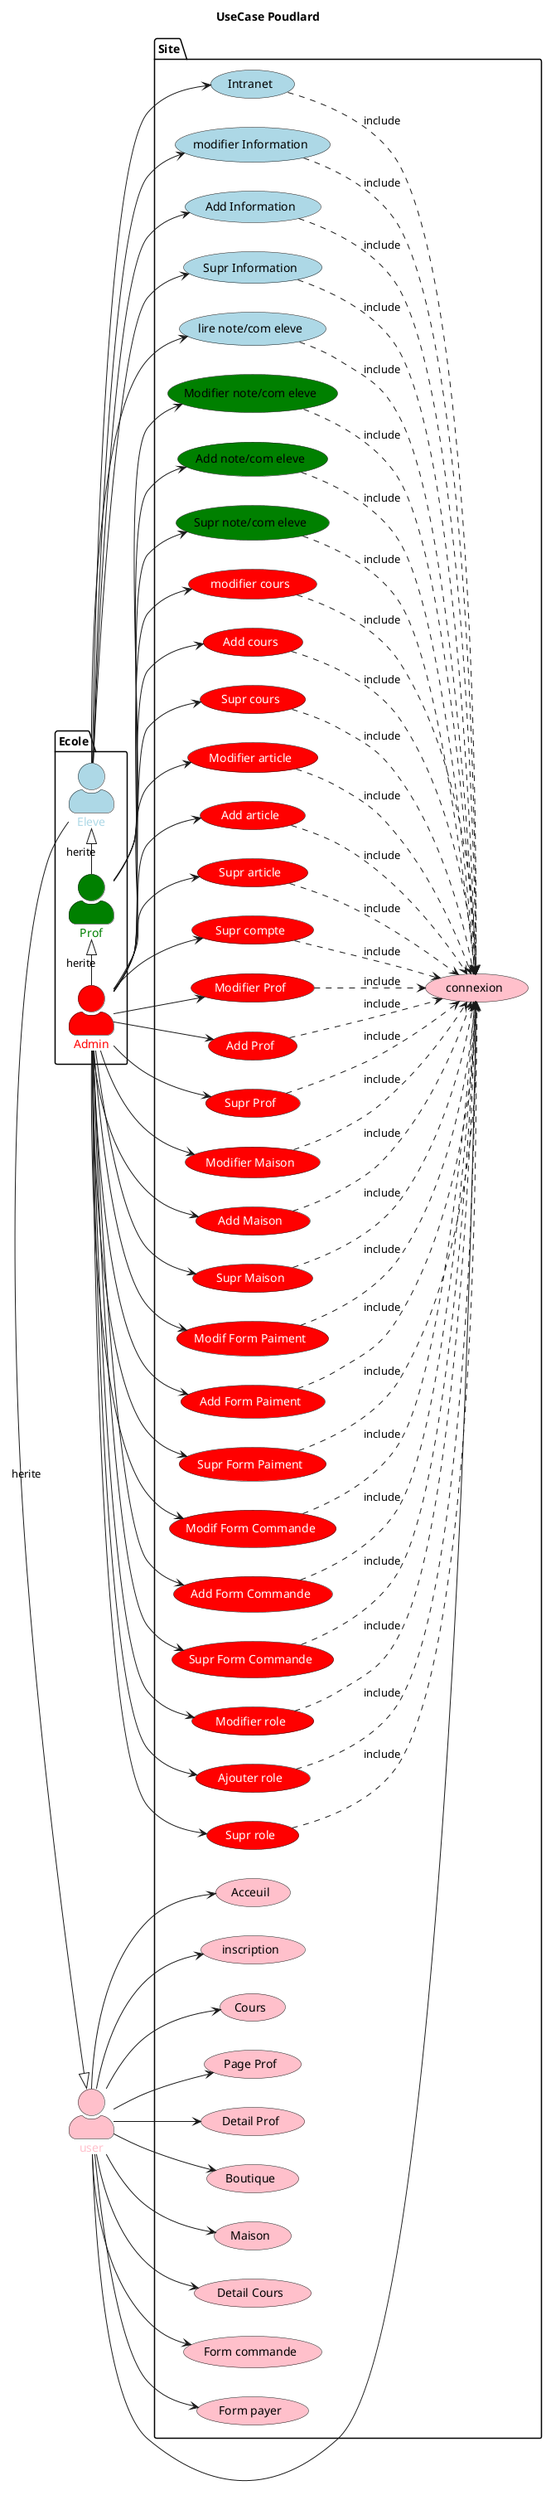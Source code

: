 @startuml UseCase
' indique que le diagramme est afficher de la gauche vers la droite
left to right direction
' skinparam signifie que l'on va changer le style de la police ici nous changeons le style du user
skinparam actorStyle awesome
' title permet de donner un titre au diagramme
title UseCase Poudlard

'package ecole permet de regrouper les acteurs qui sont dans le meme package
'on declare donc l'acteur on lui donne un alias et on lui donne une couleur
package Ecole {
    actor Eleve  as E #LightBlue;text:LightBlue
    actor Admin  as A #Red;text:Red
    actor Prof  as P #Green;text:Green
}
'actor user et en dehors du package école car il n'est pas un acteur de l'école
actor user  as U #Pink;text:Pink

'package site permet de regrouper les usecase qui sont dans le meme package
'On declare chaque usecase avec un nom, un alias et une couleur
package Site {
    usecase "Acceuil" as UC1 #Pink
    usecase "inscription" as UCI #Pink
    usecase "connexion" as UCC #Pink
    usecase "Cours" as UC3 #Pink
    usecase "Intranet" as UC4 #LightBlue
    usecase "Page Prof" as UC5 #Pink
    usecase "Detail Prof" as UCDP #Pink
    usecase "Boutique" as UC6 #Pink
    usecase "Maison" as UC7 #Pink

    usecase "modifier Information" as UC8 #LightBlue
    usecase "Add Information" as UC8A #LightBlue
    usecase "Supr Information" as UC8S #LightBlue
    usecase "modifier cours" as UC9 #Red;text:White
    usecase "Add cours" as UC9A #Red;text:White
    usecase "Supr cours" as UC9S #Red;text:White
    usecase "Detail Cours" as UC10 #Pink
    usecase "Modifier note/com eleve" as UC11 #Green
    usecase "Add note/com eleve" as UC11A #Green
    usecase "Supr note/com eleve" as UC11S #Green
    usecase "lire note/com eleve" as UC12 #LightBlue
    usecase "Form commande" as UC14 #Pink
    usecase "Form payer" as UC15 #Pink


    usecase "Modifier article" as UC16 #Red;text:White
    usecase "Add article" as UC16A #Red;text:White
    usecase "Supr article" as UC16S #Red;text:White
    usecase "Supr compte" as UC17S #Red;text:White
    usecase "Modifier Prof" as UCMP #Red;text:White
    usecase "Add Prof" as UCMPA #Red;text:White
    usecase "Supr Prof" as UCMPS #Red;text:White
    usecase "Modifier Maison" as UCMM #Red;text:White
    usecase "Add Maison" as UCMMA #Red;text:White
    usecase "Supr Maison" as UCMMS #Red;text:White
    usecase "Modif Form Paiment" as UCMFP #Red;text:White
    usecase "Add Form Paiment" as UCAFP #Red;text:White
    usecase "Supr Form Paiment" as UCSFP #Red;text:White
    usecase "Modif Form Commande" as UCMFC #Red;text:White
    usecase "Add Form Commande" as UCAFC #Red;text:White
    usecase "Supr Form Commande" as UCSFC #Red;text:White

    usecase "Modifier role" as UCRM #Red;text:White
    usecase "Ajouter role" as UCRA #Red;text:White
    usecase "Supr role" as UCRS #Red;text:White



}

'on declare les relations entre les acteurs et les usecase
U --> UC1
U --> UC3
U --> UC10
U --> UC5
U --> UCDP
U --> UC7
U --> UC6
U --> UC14
U --> UC15
U --> UCI
U --> UCC

E --> UC4
E --> UC8
E --> UC8A
E --> UC8S
E --> UC12

P --> UC11
P --> UC11A
P --> UC11S

A --> UC16
A --> UC16A
A --> UC16S
A --> UC17S
A --> UC9
A --> UC9A
A --> UC9S
A --> UCMP
A --> UCMPA
A --> UCMPS
A --> UCMM
A --> UCMMA
A --> UCMMS
A --> UCMFP
A --> UCAFP
A -->UCSFP
A -->UCMFC
A -->UCAFC
A -->UCSFC
A --> UCRM
A --> UCRA
A --> UCRS

'On declare les relations entre les usecase qui inclus le usecase connexion
UC8 ..> UCC : include
UC8A ..> UCC : include
UC8S ..> UCC : include 
UC12 ..> UCC : include 
UC4 ..> UCC : include 
UC11A ..> UCC : include 
UC11  ..> UCC : include 
UC11S ..> UCC : include
UC16  ..> UCC : include 
UC16S ..> UCC : include 
UC16A ..> UCC : include 
UC9 ..> UCC : include
UC9A ..> UCC : include 
UC9S ..> UCC : include  
UC17S ..> UCC : include 
UCMP ..> UCC : include 
UCMPS ..> UCC : include 
UCMPA ..> UCC : include 
UCMM ..> UCC : include 
UCMMA ..> UCC : include 
UCMMS ..> UCC : include 
UCMFP ..> UCC : include 
UCAFP ..> UCC : include 
UCSFP ..> UCC : include 
UCMFC ..> UCC : include 
UCAFC ..> UCC : include 
UCSFC ..> UCC : include
UCRM ..> UCC : include 
UCRA ..> UCC : include 
UCRS ..> UCC : include  

'On declare les heritages entre les différents acteurs
E -|> U : herite
P -|> E : herite
A -|> P : herite 

@enduml

